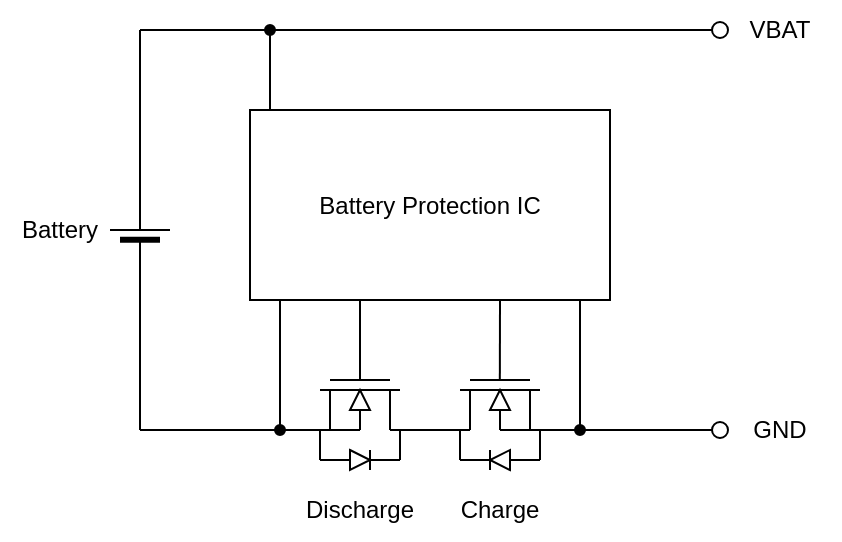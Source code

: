 <mxfile version="18.1.1" type="device"><diagram id="6GNi-rNSqHnGLtSr8Qvd" name="Page-1"><mxGraphModel dx="1178" dy="609" grid="1" gridSize="5" guides="1" tooltips="1" connect="1" arrows="1" fold="1" page="1" pageScale="1" pageWidth="850" pageHeight="1100" math="0" shadow="0"><root><mxCell id="0"/><mxCell id="1" parent="0"/><mxCell id="yad04bSGRtP7JAgQ6xg0-16" value="" style="group;rotation=-180;" vertex="1" connectable="0" parent="1"><mxGeometry x="365" y="260" width="50" height="45" as="geometry"/></mxCell><mxCell id="yad04bSGRtP7JAgQ6xg0-4" value="" style="endArrow=none;html=1;rounded=0;" edge="1" parent="yad04bSGRtP7JAgQ6xg0-16"><mxGeometry width="50" height="50" relative="1" as="geometry"><mxPoint x="45" y="5" as="sourcePoint"/><mxPoint x="5" y="5" as="targetPoint"/></mxGeometry></mxCell><mxCell id="yad04bSGRtP7JAgQ6xg0-8" value="" style="endArrow=none;html=1;rounded=0;" edge="1" parent="yad04bSGRtP7JAgQ6xg0-16"><mxGeometry width="50" height="50" relative="1" as="geometry"><mxPoint x="45" y="25" as="sourcePoint"/><mxPoint x="45" y="40" as="targetPoint"/></mxGeometry></mxCell><mxCell id="yad04bSGRtP7JAgQ6xg0-9" value="" style="endArrow=none;html=1;rounded=0;" edge="1" parent="yad04bSGRtP7JAgQ6xg0-16"><mxGeometry width="50" height="50" relative="1" as="geometry"><mxPoint x="45" y="40" as="sourcePoint"/><mxPoint x="30" y="40" as="targetPoint"/></mxGeometry></mxCell><mxCell id="yad04bSGRtP7JAgQ6xg0-13" value="" style="endArrow=none;html=1;rounded=0;" edge="1" parent="yad04bSGRtP7JAgQ6xg0-16"><mxGeometry width="50" height="50" relative="1" as="geometry"><mxPoint x="50" y="25" as="sourcePoint"/><mxPoint x="25" y="25" as="targetPoint"/></mxGeometry></mxCell><mxCell id="yad04bSGRtP7JAgQ6xg0-15" value="" style="group;rotation=-180;" vertex="1" connectable="0" parent="yad04bSGRtP7JAgQ6xg0-16"><mxGeometry width="40" height="45" as="geometry"/></mxCell><mxCell id="yad04bSGRtP7JAgQ6xg0-1" value="" style="triangle;whiteSpace=wrap;html=1;connectable=0;allowArrows=0;rotation=-180;" vertex="1" parent="yad04bSGRtP7JAgQ6xg0-15"><mxGeometry x="20" y="35" width="10" height="10" as="geometry"/></mxCell><mxCell id="yad04bSGRtP7JAgQ6xg0-2" value="" style="endArrow=none;html=1;rounded=0;" edge="1" parent="yad04bSGRtP7JAgQ6xg0-15"><mxGeometry width="50" height="50" relative="1" as="geometry"><mxPoint x="20" y="35" as="sourcePoint"/><mxPoint x="20" y="45" as="targetPoint"/></mxGeometry></mxCell><mxCell id="yad04bSGRtP7JAgQ6xg0-3" value="" style="triangle;whiteSpace=wrap;html=1;connectable=0;allowArrows=0;rotation=-90;" vertex="1" parent="yad04bSGRtP7JAgQ6xg0-15"><mxGeometry x="20" y="5" width="10" height="10" as="geometry"/></mxCell><mxCell id="yad04bSGRtP7JAgQ6xg0-5" value="" style="endArrow=none;html=1;rounded=0;" edge="1" parent="yad04bSGRtP7JAgQ6xg0-15"><mxGeometry width="50" height="50" relative="1" as="geometry"><mxPoint x="40" y="25" as="sourcePoint"/><mxPoint x="40" y="5" as="targetPoint"/></mxGeometry></mxCell><mxCell id="yad04bSGRtP7JAgQ6xg0-6" value="" style="endArrow=none;html=1;rounded=0;" edge="1" parent="yad04bSGRtP7JAgQ6xg0-15"><mxGeometry width="50" height="50" relative="1" as="geometry"><mxPoint x="25" y="15" as="sourcePoint"/><mxPoint x="25" y="25" as="targetPoint"/></mxGeometry></mxCell><mxCell id="yad04bSGRtP7JAgQ6xg0-7" value="" style="endArrow=none;html=1;rounded=0;" edge="1" parent="yad04bSGRtP7JAgQ6xg0-15"><mxGeometry width="50" height="50" relative="1" as="geometry"><mxPoint x="10" y="5" as="sourcePoint"/><mxPoint x="10" y="25" as="targetPoint"/></mxGeometry></mxCell><mxCell id="yad04bSGRtP7JAgQ6xg0-10" value="" style="endArrow=none;html=1;rounded=0;" edge="1" parent="yad04bSGRtP7JAgQ6xg0-15"><mxGeometry width="50" height="50" relative="1" as="geometry"><mxPoint x="20" y="40" as="sourcePoint"/><mxPoint x="5" y="40" as="targetPoint"/></mxGeometry></mxCell><mxCell id="yad04bSGRtP7JAgQ6xg0-11" value="" style="endArrow=none;html=1;rounded=0;" edge="1" parent="yad04bSGRtP7JAgQ6xg0-15"><mxGeometry width="50" height="50" relative="1" as="geometry"><mxPoint x="5" y="25" as="sourcePoint"/><mxPoint x="5" y="40" as="targetPoint"/></mxGeometry></mxCell><mxCell id="yad04bSGRtP7JAgQ6xg0-12" value="" style="endArrow=none;html=1;rounded=0;" edge="1" parent="yad04bSGRtP7JAgQ6xg0-15"><mxGeometry width="50" height="50" relative="1" as="geometry"><mxPoint x="40" as="sourcePoint"/><mxPoint x="10" as="targetPoint"/></mxGeometry></mxCell><mxCell id="yad04bSGRtP7JAgQ6xg0-14" value="" style="endArrow=none;html=1;rounded=0;" edge="1" parent="yad04bSGRtP7JAgQ6xg0-15"><mxGeometry width="50" height="50" relative="1" as="geometry"><mxPoint x="10" y="25" as="sourcePoint"/><mxPoint y="25" as="targetPoint"/></mxGeometry></mxCell><mxCell id="yad04bSGRtP7JAgQ6xg0-18" value="" style="endArrow=none;html=1;rounded=0;" edge="1" parent="1"><mxGeometry width="50" height="50" relative="1" as="geometry"><mxPoint x="340" y="265" as="sourcePoint"/><mxPoint x="300" y="265" as="targetPoint"/></mxGeometry></mxCell><mxCell id="yad04bSGRtP7JAgQ6xg0-19" value="" style="endArrow=none;html=1;rounded=0;" edge="1" parent="1"><mxGeometry width="50" height="50" relative="1" as="geometry"><mxPoint x="340" y="285" as="sourcePoint"/><mxPoint x="340" y="300" as="targetPoint"/></mxGeometry></mxCell><mxCell id="yad04bSGRtP7JAgQ6xg0-20" value="" style="endArrow=none;html=1;rounded=0;" edge="1" parent="1"><mxGeometry width="50" height="50" relative="1" as="geometry"><mxPoint x="340" y="300" as="sourcePoint"/><mxPoint x="325" y="300" as="targetPoint"/></mxGeometry></mxCell><mxCell id="yad04bSGRtP7JAgQ6xg0-21" value="" style="endArrow=none;html=1;rounded=0;" edge="1" parent="1"><mxGeometry width="50" height="50" relative="1" as="geometry"><mxPoint x="365" y="285" as="sourcePoint"/><mxPoint x="335" y="285" as="targetPoint"/></mxGeometry></mxCell><mxCell id="yad04bSGRtP7JAgQ6xg0-23" value="" style="triangle;whiteSpace=wrap;html=1;connectable=0;allowArrows=0;rotation=0;" vertex="1" parent="1"><mxGeometry x="315" y="295" width="10" height="10" as="geometry"/></mxCell><mxCell id="yad04bSGRtP7JAgQ6xg0-24" value="" style="endArrow=none;html=1;rounded=0;" edge="1" parent="1"><mxGeometry width="50" height="50" relative="1" as="geometry"><mxPoint x="325" y="295" as="sourcePoint"/><mxPoint x="325" y="305" as="targetPoint"/></mxGeometry></mxCell><mxCell id="yad04bSGRtP7JAgQ6xg0-25" value="" style="triangle;whiteSpace=wrap;html=1;connectable=0;allowArrows=0;rotation=-90;" vertex="1" parent="1"><mxGeometry x="315" y="265" width="10" height="10" as="geometry"/></mxCell><mxCell id="yad04bSGRtP7JAgQ6xg0-26" value="" style="endArrow=none;html=1;rounded=0;" edge="1" parent="1"><mxGeometry width="50" height="50" relative="1" as="geometry"><mxPoint x="335" y="285" as="sourcePoint"/><mxPoint x="335" y="265" as="targetPoint"/></mxGeometry></mxCell><mxCell id="yad04bSGRtP7JAgQ6xg0-27" value="" style="endArrow=none;html=1;rounded=0;" edge="1" parent="1"><mxGeometry width="50" height="50" relative="1" as="geometry"><mxPoint x="320" y="275" as="sourcePoint"/><mxPoint x="320" y="285" as="targetPoint"/></mxGeometry></mxCell><mxCell id="yad04bSGRtP7JAgQ6xg0-28" value="" style="endArrow=none;html=1;rounded=0;" edge="1" parent="1"><mxGeometry width="50" height="50" relative="1" as="geometry"><mxPoint x="305" y="265" as="sourcePoint"/><mxPoint x="305" y="285" as="targetPoint"/></mxGeometry></mxCell><mxCell id="yad04bSGRtP7JAgQ6xg0-29" value="" style="endArrow=none;html=1;rounded=0;" edge="1" parent="1"><mxGeometry width="50" height="50" relative="1" as="geometry"><mxPoint x="315" y="300" as="sourcePoint"/><mxPoint x="300" y="300" as="targetPoint"/></mxGeometry></mxCell><mxCell id="yad04bSGRtP7JAgQ6xg0-30" value="" style="endArrow=none;html=1;rounded=0;" edge="1" parent="1"><mxGeometry width="50" height="50" relative="1" as="geometry"><mxPoint x="300" y="285" as="sourcePoint"/><mxPoint x="300" y="300" as="targetPoint"/></mxGeometry></mxCell><mxCell id="yad04bSGRtP7JAgQ6xg0-31" value="" style="endArrow=none;html=1;rounded=0;" edge="1" parent="1"><mxGeometry width="50" height="50" relative="1" as="geometry"><mxPoint x="335" y="260" as="sourcePoint"/><mxPoint x="305" y="260" as="targetPoint"/></mxGeometry></mxCell><mxCell id="yad04bSGRtP7JAgQ6xg0-32" value="" style="endArrow=none;html=1;rounded=0;" edge="1" parent="1"><mxGeometry width="50" height="50" relative="1" as="geometry"><mxPoint x="320" y="285" as="sourcePoint"/><mxPoint x="210" y="285" as="targetPoint"/></mxGeometry></mxCell><mxCell id="yad04bSGRtP7JAgQ6xg0-33" value="" style="endArrow=none;html=1;rounded=0;" edge="1" parent="1"><mxGeometry width="50" height="50" relative="1" as="geometry"><mxPoint x="320" y="260" as="sourcePoint"/><mxPoint x="320" y="220" as="targetPoint"/></mxGeometry></mxCell><mxCell id="yad04bSGRtP7JAgQ6xg0-34" value="" style="endArrow=none;html=1;rounded=0;" edge="1" parent="1"><mxGeometry width="50" height="50" relative="1" as="geometry"><mxPoint x="389.92" y="260" as="sourcePoint"/><mxPoint x="390" y="220" as="targetPoint"/></mxGeometry></mxCell><mxCell id="yad04bSGRtP7JAgQ6xg0-35" value="Battery Protection IC" style="rounded=0;whiteSpace=wrap;html=1;" vertex="1" parent="1"><mxGeometry x="265" y="125" width="180" height="95" as="geometry"/></mxCell><mxCell id="yad04bSGRtP7JAgQ6xg0-37" value="" style="endArrow=none;html=1;rounded=0;strokeWidth=3;" edge="1" parent="1"><mxGeometry width="50" height="50" relative="1" as="geometry"><mxPoint x="200" y="189.9" as="sourcePoint"/><mxPoint x="220" y="189.9" as="targetPoint"/></mxGeometry></mxCell><mxCell id="yad04bSGRtP7JAgQ6xg0-38" value="" style="endArrow=none;html=1;rounded=0;strokeWidth=1;" edge="1" parent="1"><mxGeometry width="50" height="50" relative="1" as="geometry"><mxPoint x="195" y="185" as="sourcePoint"/><mxPoint x="225" y="185" as="targetPoint"/></mxGeometry></mxCell><mxCell id="yad04bSGRtP7JAgQ6xg0-39" value="" style="endArrow=none;html=1;rounded=0;strokeWidth=1;" edge="1" parent="1"><mxGeometry width="50" height="50" relative="1" as="geometry"><mxPoint x="210" y="285" as="sourcePoint"/><mxPoint x="210" y="190" as="targetPoint"/></mxGeometry></mxCell><mxCell id="yad04bSGRtP7JAgQ6xg0-40" value="" style="endArrow=none;html=1;rounded=0;strokeWidth=1;" edge="1" parent="1"><mxGeometry width="50" height="50" relative="1" as="geometry"><mxPoint x="210" y="185" as="sourcePoint"/><mxPoint x="210" y="85" as="targetPoint"/></mxGeometry></mxCell><mxCell id="yad04bSGRtP7JAgQ6xg0-41" value="" style="endArrow=oval;html=1;rounded=0;strokeWidth=1;endFill=0;startSize=6;endSize=8;" edge="1" parent="1"><mxGeometry width="50" height="50" relative="1" as="geometry"><mxPoint x="210" y="85" as="sourcePoint"/><mxPoint x="500" y="85" as="targetPoint"/></mxGeometry></mxCell><mxCell id="yad04bSGRtP7JAgQ6xg0-42" value="" style="endArrow=oval;html=1;rounded=0;strokeWidth=1;endFill=0;endSize=8;" edge="1" parent="1"><mxGeometry width="50" height="50" relative="1" as="geometry"><mxPoint x="415" y="285" as="sourcePoint"/><mxPoint x="500" y="285" as="targetPoint"/></mxGeometry></mxCell><mxCell id="yad04bSGRtP7JAgQ6xg0-45" value="" style="endArrow=oval;html=1;rounded=0;strokeWidth=1;endFill=1;startSize=5;endSize=5;" edge="1" parent="1"><mxGeometry width="50" height="50" relative="1" as="geometry"><mxPoint x="280" y="220" as="sourcePoint"/><mxPoint x="280" y="285.0" as="targetPoint"/></mxGeometry></mxCell><mxCell id="yad04bSGRtP7JAgQ6xg0-46" value="" style="endArrow=oval;html=1;rounded=0;strokeWidth=1;endFill=1;endSize=5;" edge="1" parent="1"><mxGeometry width="50" height="50" relative="1" as="geometry"><mxPoint x="430" y="220" as="sourcePoint"/><mxPoint x="430" y="285.0" as="targetPoint"/></mxGeometry></mxCell><mxCell id="yad04bSGRtP7JAgQ6xg0-47" value="" style="endArrow=none;html=1;rounded=0;strokeWidth=1;endFill=0;startArrow=oval;startFill=1;startSize=5;" edge="1" parent="1"><mxGeometry width="50" height="50" relative="1" as="geometry"><mxPoint x="275" y="85" as="sourcePoint"/><mxPoint x="275" y="125.0" as="targetPoint"/></mxGeometry></mxCell><mxCell id="yad04bSGRtP7JAgQ6xg0-48" value="Battery" style="text;html=1;strokeColor=none;fillColor=none;align=center;verticalAlign=middle;whiteSpace=wrap;rounded=0;" vertex="1" parent="1"><mxGeometry x="140" y="170" width="60" height="30" as="geometry"/></mxCell><mxCell id="yad04bSGRtP7JAgQ6xg0-49" value="Discharge" style="text;html=1;strokeColor=none;fillColor=none;align=center;verticalAlign=middle;whiteSpace=wrap;rounded=0;" vertex="1" parent="1"><mxGeometry x="290" y="310" width="60" height="30" as="geometry"/></mxCell><mxCell id="yad04bSGRtP7JAgQ6xg0-50" value="Charge" style="text;html=1;strokeColor=none;fillColor=none;align=center;verticalAlign=middle;whiteSpace=wrap;rounded=0;" vertex="1" parent="1"><mxGeometry x="360" y="310" width="60" height="30" as="geometry"/></mxCell><mxCell id="yad04bSGRtP7JAgQ6xg0-51" value="VBAT" style="text;html=1;strokeColor=none;fillColor=none;align=center;verticalAlign=middle;whiteSpace=wrap;rounded=0;" vertex="1" parent="1"><mxGeometry x="500" y="70" width="60" height="30" as="geometry"/></mxCell><mxCell id="yad04bSGRtP7JAgQ6xg0-52" value="GND" style="text;html=1;strokeColor=none;fillColor=none;align=center;verticalAlign=middle;whiteSpace=wrap;rounded=0;" vertex="1" parent="1"><mxGeometry x="500" y="270" width="60" height="30" as="geometry"/></mxCell></root></mxGraphModel></diagram></mxfile>